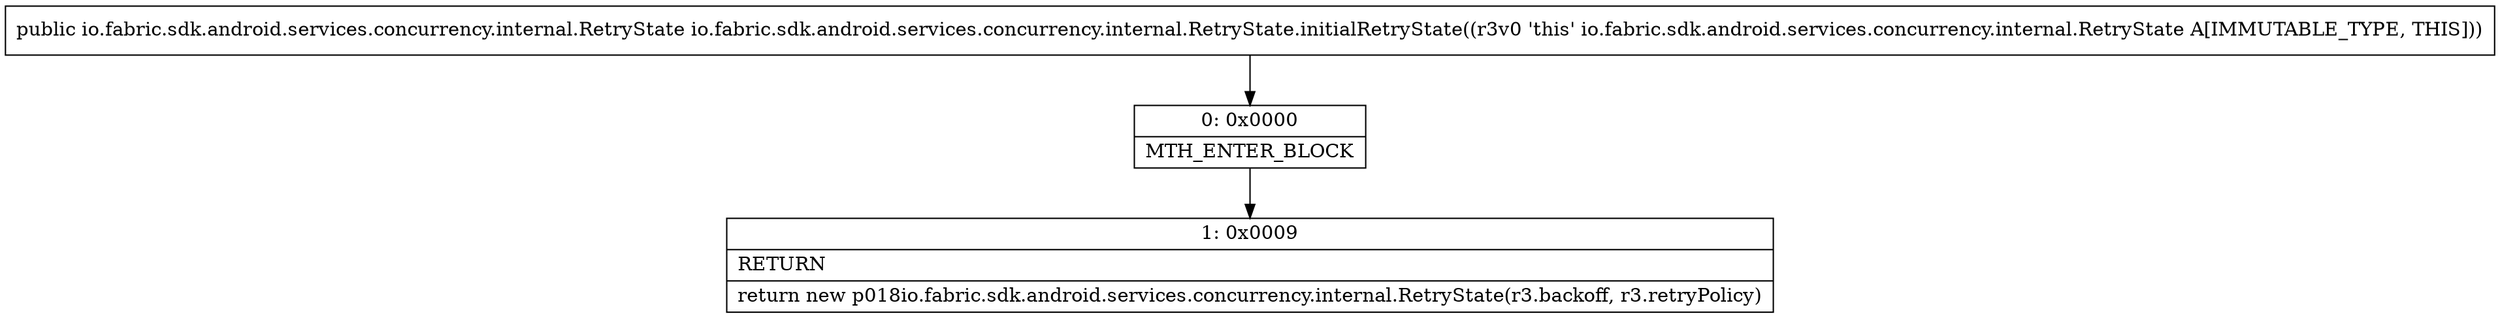 digraph "CFG forio.fabric.sdk.android.services.concurrency.internal.RetryState.initialRetryState()Lio\/fabric\/sdk\/android\/services\/concurrency\/internal\/RetryState;" {
Node_0 [shape=record,label="{0\:\ 0x0000|MTH_ENTER_BLOCK\l}"];
Node_1 [shape=record,label="{1\:\ 0x0009|RETURN\l|return new p018io.fabric.sdk.android.services.concurrency.internal.RetryState(r3.backoff, r3.retryPolicy)\l}"];
MethodNode[shape=record,label="{public io.fabric.sdk.android.services.concurrency.internal.RetryState io.fabric.sdk.android.services.concurrency.internal.RetryState.initialRetryState((r3v0 'this' io.fabric.sdk.android.services.concurrency.internal.RetryState A[IMMUTABLE_TYPE, THIS])) }"];
MethodNode -> Node_0;
Node_0 -> Node_1;
}


